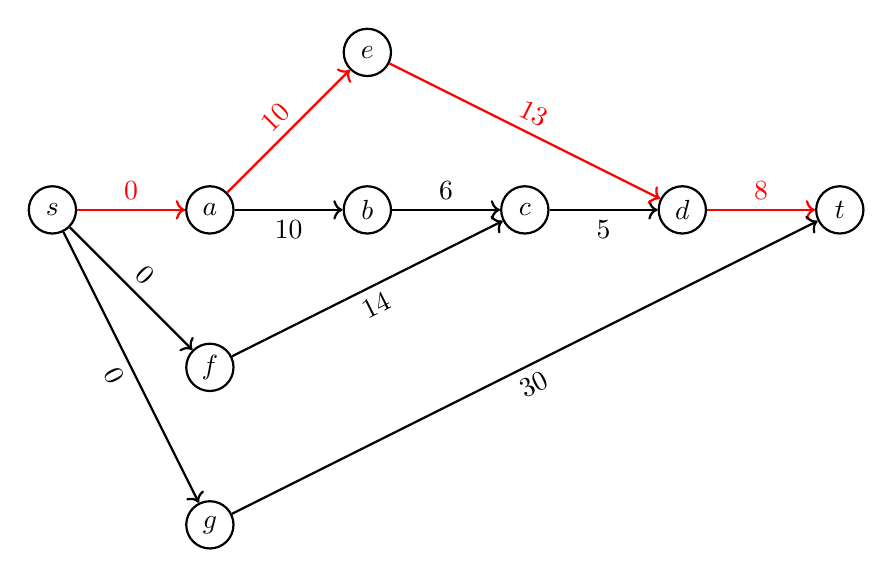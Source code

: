 \begin{tikzpicture}[style=thick,scale=1]
\tikzstyle{every node}=[]
\tikzstyle{vertex}=[draw, circle, fill=white, inner sep=0pt, minimum size=6mm]

\node[vertex] (S) at (-5, 1) {$s$};
\node[vertex] (A) at (-3, 1) {$a$};
\node[vertex] (B) at (-1, 1) {$b$};
\node[vertex] (C) at ( 1, 1) {$c$};
\node[vertex] (D) at ( 3, 1) {$d$};
\node[vertex] (E) at (-1, 3) {$e$};
\node[vertex] (F) at (-3,-1) {$f$};
\node[vertex] (G) at (-3,-3) {$g$};
\node[vertex] (T) at ( 5, 1) {$t$};

\draw[->,red] (S) -- (A) node[midway, above] {$0$};
\draw[->] (S) -- (F) node[midway, above, sloped] {$0$};
\draw[->] (S) -- (G) node[midway, below, sloped] {$0$};
\draw[->] (A) -- (B) node[midway, below] {$10$};
\draw[->,red] (A) -- (E) node[midway, above, sloped] {$10$};
\draw[->] (B) -- (C) node[midway, above] {$6$};
\draw[->] (C) -- (D) node[midway, below] {$5$};
\draw[->,red] (D) -- (T) node[midway, above] {$8$};
\draw[->,red] (E) -- (D) node[midway, above, sloped] {$13$};
\draw[->] (F) -- (C) node[midway, below, sloped] {$14$};
\draw[->] (G) -- (T) node[midway, below, sloped] {$30$};
\end{tikzpicture}
